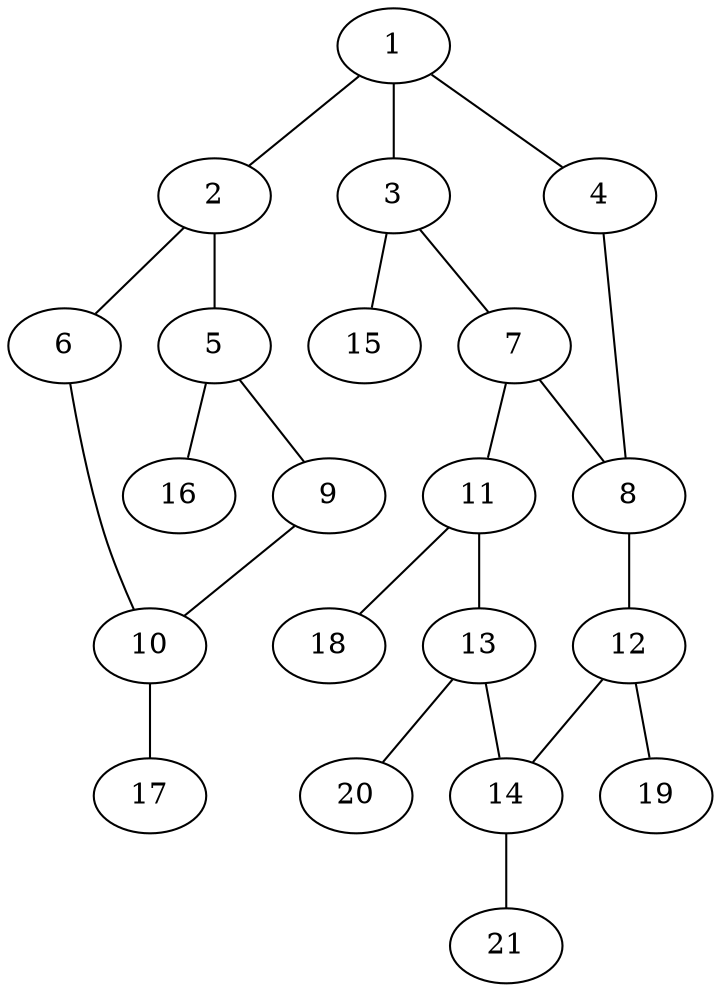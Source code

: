 graph molecule_1153 {
	1	 [chem=C];
	2	 [chem=C];
	1 -- 2	 [valence=1];
	3	 [chem=N];
	1 -- 3	 [valence=1];
	4	 [chem=N];
	1 -- 4	 [valence=2];
	5	 [chem=C];
	2 -- 5	 [valence=2];
	6	 [chem=N];
	2 -- 6	 [valence=1];
	7	 [chem=C];
	3 -- 7	 [valence=1];
	15	 [chem=H];
	3 -- 15	 [valence=1];
	8	 [chem=C];
	4 -- 8	 [valence=1];
	9	 [chem=S];
	5 -- 9	 [valence=1];
	16	 [chem=H];
	5 -- 16	 [valence=1];
	10	 [chem=C];
	6 -- 10	 [valence=2];
	7 -- 8	 [valence=2];
	11	 [chem=C];
	7 -- 11	 [valence=1];
	12	 [chem=C];
	8 -- 12	 [valence=1];
	9 -- 10	 [valence=1];
	17	 [chem=H];
	10 -- 17	 [valence=1];
	13	 [chem=C];
	11 -- 13	 [valence=2];
	18	 [chem=H];
	11 -- 18	 [valence=1];
	14	 [chem=C];
	12 -- 14	 [valence=2];
	19	 [chem=H];
	12 -- 19	 [valence=1];
	13 -- 14	 [valence=1];
	20	 [chem=H];
	13 -- 20	 [valence=1];
	21	 [chem=H];
	14 -- 21	 [valence=1];
}
